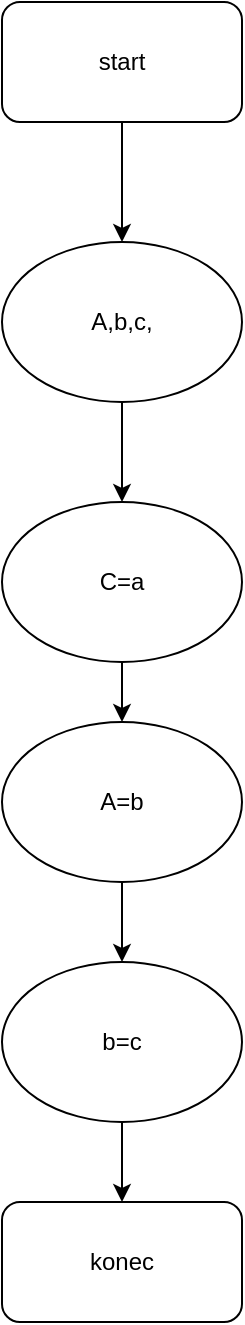 <mxfile version="20.2.8" type="device"><diagram id="8t60BW0w_gf6BBNgH4IN" name="Stránka-1"><mxGraphModel dx="1422" dy="762" grid="1" gridSize="10" guides="1" tooltips="1" connect="1" arrows="1" fold="1" page="1" pageScale="1" pageWidth="827" pageHeight="1169" math="0" shadow="0"><root><mxCell id="0"/><mxCell id="1" parent="0"/><mxCell id="sqN2P4cxoBMX2cU8IxBa-2" value="" style="endArrow=classic;html=1;rounded=0;exitX=0.5;exitY=1;exitDx=0;exitDy=0;" edge="1" parent="1"><mxGeometry width="50" height="50" relative="1" as="geometry"><mxPoint x="400" y="180" as="sourcePoint"/><mxPoint x="400" y="240" as="targetPoint"/></mxGeometry></mxCell><mxCell id="sqN2P4cxoBMX2cU8IxBa-3" value="&lt;font style=&quot;vertical-align: inherit;&quot;&gt;&lt;font style=&quot;vertical-align: inherit;&quot;&gt;A,b,c,&lt;/font&gt;&lt;/font&gt;" style="ellipse;whiteSpace=wrap;html=1;" vertex="1" parent="1"><mxGeometry x="340" y="240" width="120" height="80" as="geometry"/></mxCell><mxCell id="sqN2P4cxoBMX2cU8IxBa-4" value="&lt;font style=&quot;vertical-align: inherit;&quot;&gt;&lt;font style=&quot;vertical-align: inherit;&quot;&gt;C=a&lt;/font&gt;&lt;/font&gt;" style="ellipse;whiteSpace=wrap;html=1;" vertex="1" parent="1"><mxGeometry x="340" y="370" width="120" height="80" as="geometry"/></mxCell><mxCell id="sqN2P4cxoBMX2cU8IxBa-5" value="" style="endArrow=classic;html=1;rounded=0;exitX=0.5;exitY=1;exitDx=0;exitDy=0;entryX=0.5;entryY=0;entryDx=0;entryDy=0;" edge="1" parent="1" source="sqN2P4cxoBMX2cU8IxBa-3" target="sqN2P4cxoBMX2cU8IxBa-4"><mxGeometry width="50" height="50" relative="1" as="geometry"><mxPoint x="370" y="370" as="sourcePoint"/><mxPoint x="420" y="320" as="targetPoint"/></mxGeometry></mxCell><mxCell id="sqN2P4cxoBMX2cU8IxBa-7" value="" style="endArrow=classic;html=1;rounded=0;exitX=0.5;exitY=1;exitDx=0;exitDy=0;" edge="1" parent="1" source="sqN2P4cxoBMX2cU8IxBa-4"><mxGeometry width="50" height="50" relative="1" as="geometry"><mxPoint x="400" y="520" as="sourcePoint"/><mxPoint x="400" y="480" as="targetPoint"/></mxGeometry></mxCell><mxCell id="sqN2P4cxoBMX2cU8IxBa-8" value="&lt;font style=&quot;vertical-align: inherit;&quot;&gt;&lt;font style=&quot;vertical-align: inherit;&quot;&gt;A=b&lt;/font&gt;&lt;/font&gt;" style="ellipse;whiteSpace=wrap;html=1;" vertex="1" parent="1"><mxGeometry x="340" y="480" width="120" height="80" as="geometry"/></mxCell><mxCell id="sqN2P4cxoBMX2cU8IxBa-9" value="" style="endArrow=classic;html=1;rounded=0;exitX=0.5;exitY=1;exitDx=0;exitDy=0;" edge="1" parent="1" source="sqN2P4cxoBMX2cU8IxBa-8"><mxGeometry width="50" height="50" relative="1" as="geometry"><mxPoint x="370" y="640" as="sourcePoint"/><mxPoint x="400" y="600" as="targetPoint"/></mxGeometry></mxCell><mxCell id="sqN2P4cxoBMX2cU8IxBa-10" value="&lt;font style=&quot;vertical-align: inherit;&quot;&gt;&lt;font style=&quot;vertical-align: inherit;&quot;&gt;b=c&lt;/font&gt;&lt;/font&gt;" style="ellipse;whiteSpace=wrap;html=1;" vertex="1" parent="1"><mxGeometry x="340" y="600" width="120" height="80" as="geometry"/></mxCell><mxCell id="sqN2P4cxoBMX2cU8IxBa-11" value="" style="endArrow=classic;html=1;rounded=0;exitX=0.5;exitY=1;exitDx=0;exitDy=0;" edge="1" parent="1" source="sqN2P4cxoBMX2cU8IxBa-10"><mxGeometry width="50" height="50" relative="1" as="geometry"><mxPoint x="380" y="770" as="sourcePoint"/><mxPoint x="400" y="720" as="targetPoint"/></mxGeometry></mxCell><mxCell id="sqN2P4cxoBMX2cU8IxBa-12" value="&lt;font style=&quot;vertical-align: inherit;&quot;&gt;&lt;font style=&quot;vertical-align: inherit;&quot;&gt;konec&lt;/font&gt;&lt;/font&gt;" style="rounded=1;whiteSpace=wrap;html=1;" vertex="1" parent="1"><mxGeometry x="340" y="720" width="120" height="60" as="geometry"/></mxCell><mxCell id="sqN2P4cxoBMX2cU8IxBa-13" value="&lt;font style=&quot;vertical-align: inherit;&quot;&gt;&lt;font style=&quot;vertical-align: inherit;&quot;&gt;start&lt;/font&gt;&lt;/font&gt;" style="rounded=1;whiteSpace=wrap;html=1;" vertex="1" parent="1"><mxGeometry x="340" y="120" width="120" height="60" as="geometry"/></mxCell></root></mxGraphModel></diagram></mxfile>